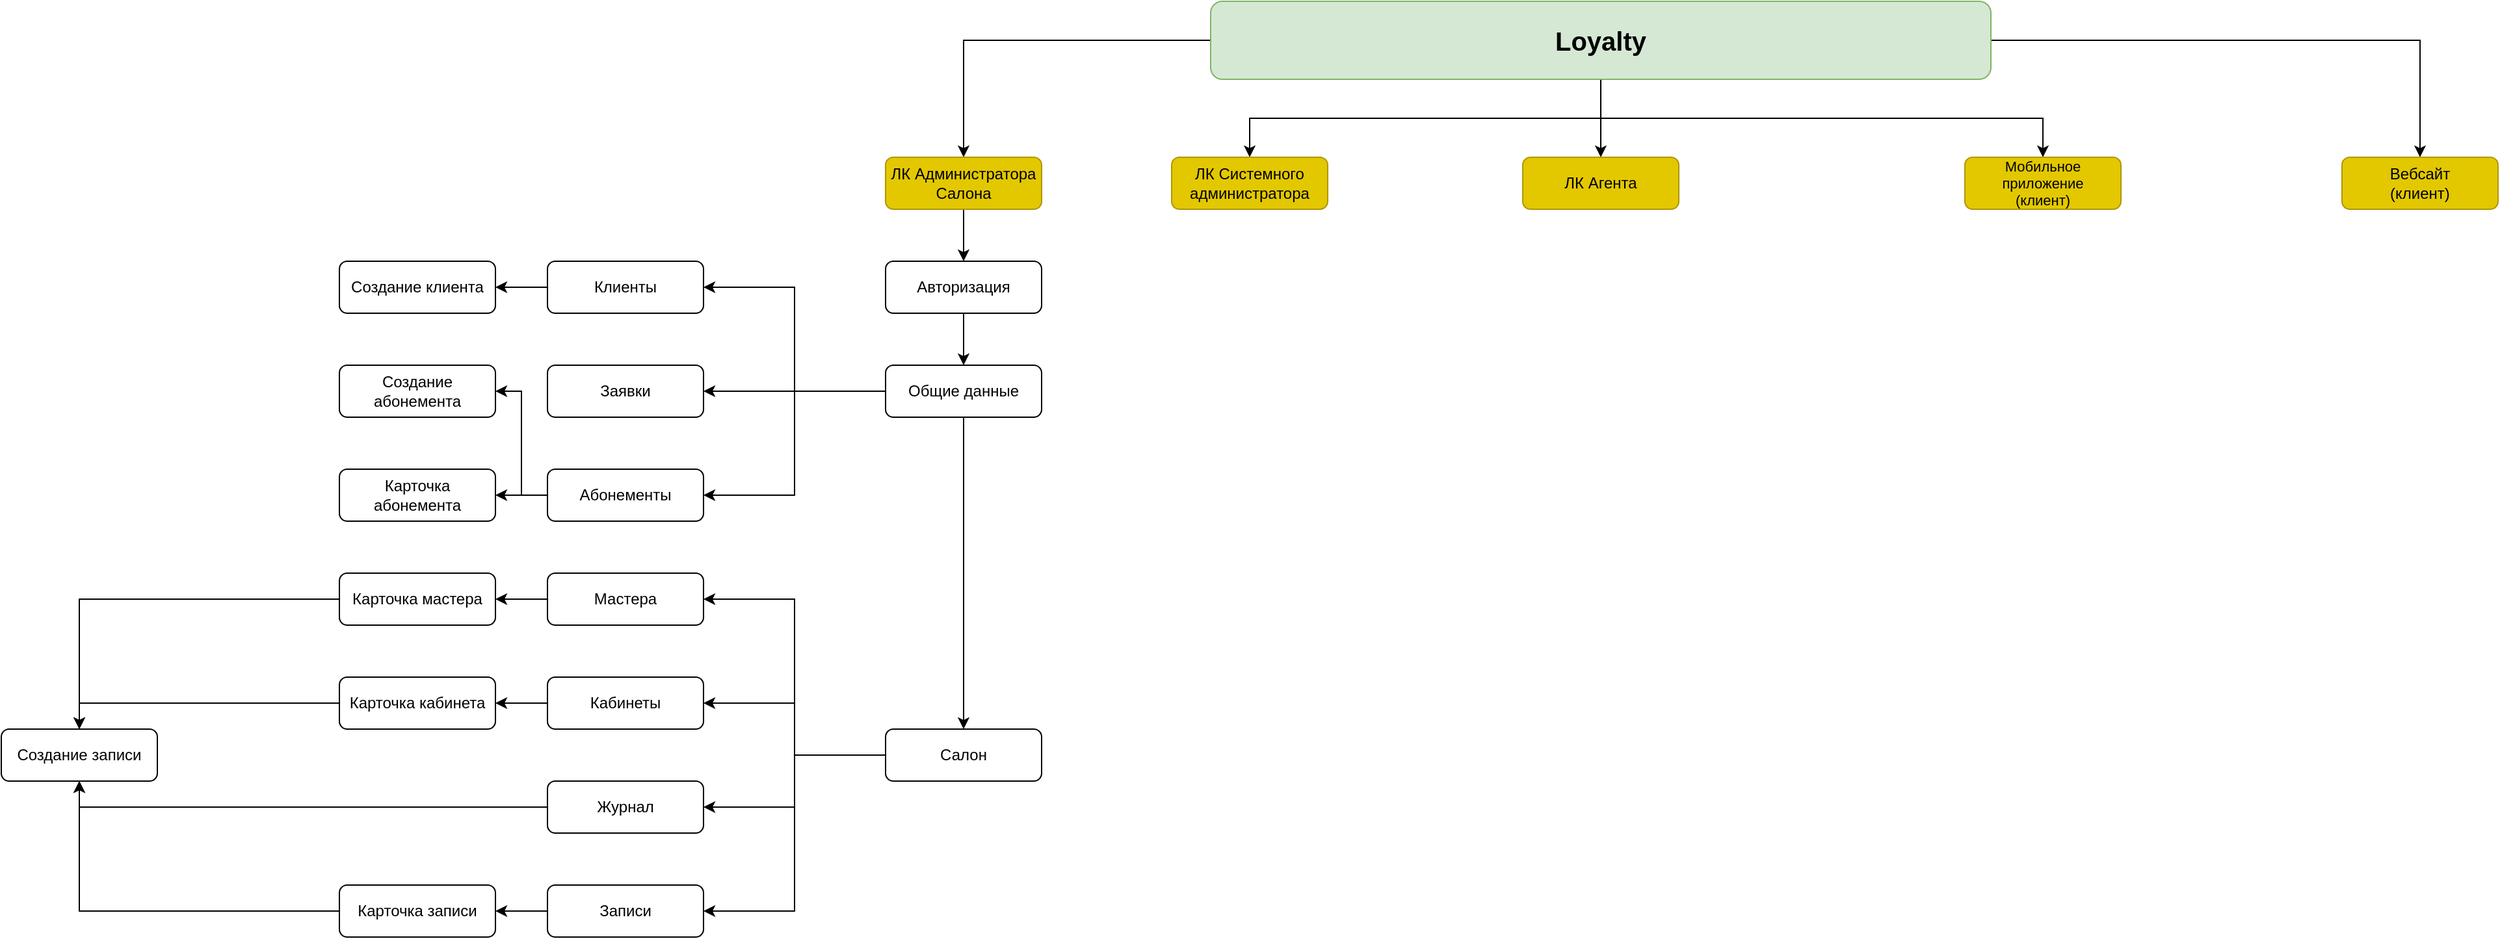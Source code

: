 <mxfile version="24.4.4" type="github">
  <diagram name="Page-1" id="3LspEZ6UrVPtPHhB3D5p">
    <mxGraphModel dx="3290" dy="868" grid="1" gridSize="10" guides="1" tooltips="1" connect="1" arrows="1" fold="1" page="1" pageScale="1" pageWidth="850" pageHeight="1100" math="0" shadow="0">
      <root>
        <mxCell id="0" />
        <mxCell id="1" parent="0" />
        <mxCell id="3AA2hyl5XIKiU2v8SSu--7" style="edgeStyle=orthogonalEdgeStyle;rounded=0;orthogonalLoop=1;jettySize=auto;html=1;" parent="1" source="3AA2hyl5XIKiU2v8SSu--1" target="3AA2hyl5XIKiU2v8SSu--2" edge="1">
          <mxGeometry relative="1" as="geometry" />
        </mxCell>
        <mxCell id="3AA2hyl5XIKiU2v8SSu--8" style="edgeStyle=orthogonalEdgeStyle;rounded=0;orthogonalLoop=1;jettySize=auto;html=1;" parent="1" source="3AA2hyl5XIKiU2v8SSu--1" target="3AA2hyl5XIKiU2v8SSu--3" edge="1">
          <mxGeometry relative="1" as="geometry" />
        </mxCell>
        <mxCell id="3AA2hyl5XIKiU2v8SSu--9" style="edgeStyle=orthogonalEdgeStyle;rounded=0;orthogonalLoop=1;jettySize=auto;html=1;entryX=0.5;entryY=0;entryDx=0;entryDy=0;" parent="1" source="3AA2hyl5XIKiU2v8SSu--1" target="3AA2hyl5XIKiU2v8SSu--4" edge="1">
          <mxGeometry relative="1" as="geometry" />
        </mxCell>
        <mxCell id="3AA2hyl5XIKiU2v8SSu--10" style="edgeStyle=orthogonalEdgeStyle;rounded=0;orthogonalLoop=1;jettySize=auto;html=1;" parent="1" source="3AA2hyl5XIKiU2v8SSu--1" target="3AA2hyl5XIKiU2v8SSu--5" edge="1">
          <mxGeometry relative="1" as="geometry" />
        </mxCell>
        <mxCell id="3AA2hyl5XIKiU2v8SSu--11" style="edgeStyle=orthogonalEdgeStyle;rounded=0;orthogonalLoop=1;jettySize=auto;html=1;" parent="1" source="3AA2hyl5XIKiU2v8SSu--1" target="3AA2hyl5XIKiU2v8SSu--6" edge="1">
          <mxGeometry relative="1" as="geometry" />
        </mxCell>
        <mxCell id="3AA2hyl5XIKiU2v8SSu--1" value="Loyalty" style="rounded=1;whiteSpace=wrap;html=1;fontSize=20;fontStyle=1;fillColor=#d5e8d4;strokeColor=#82b366;" parent="1" vertex="1">
          <mxGeometry x="270" y="40" width="600" height="60" as="geometry" />
        </mxCell>
        <mxCell id="3AA2hyl5XIKiU2v8SSu--13" value="" style="edgeStyle=orthogonalEdgeStyle;rounded=0;orthogonalLoop=1;jettySize=auto;html=1;" parent="1" source="3AA2hyl5XIKiU2v8SSu--2" target="3AA2hyl5XIKiU2v8SSu--12" edge="1">
          <mxGeometry relative="1" as="geometry" />
        </mxCell>
        <mxCell id="3AA2hyl5XIKiU2v8SSu--2" value="ЛК Администратора Салона" style="rounded=1;whiteSpace=wrap;html=1;fillColor=#e3c800;fontColor=#000000;strokeColor=#B09500;" parent="1" vertex="1">
          <mxGeometry x="20" y="160" width="120" height="40" as="geometry" />
        </mxCell>
        <mxCell id="3AA2hyl5XIKiU2v8SSu--3" value="ЛК Системного администратора" style="rounded=1;whiteSpace=wrap;html=1;fillColor=#e3c800;fontColor=#000000;strokeColor=#B09500;" parent="1" vertex="1">
          <mxGeometry x="240" y="160" width="120" height="40" as="geometry" />
        </mxCell>
        <mxCell id="3AA2hyl5XIKiU2v8SSu--4" value="ЛК Агента" style="rounded=1;whiteSpace=wrap;html=1;fillColor=#e3c800;fontColor=#000000;strokeColor=#B09500;" parent="1" vertex="1">
          <mxGeometry x="510" y="160" width="120" height="40" as="geometry" />
        </mxCell>
        <mxCell id="3AA2hyl5XIKiU2v8SSu--5" value="Мобильное приложение&lt;div style=&quot;font-size: 11px;&quot;&gt;(клиент)&lt;/div&gt;" style="rounded=1;whiteSpace=wrap;html=1;fontSize=11;fillColor=#e3c800;fontColor=#000000;strokeColor=#B09500;" parent="1" vertex="1">
          <mxGeometry x="850" y="160" width="120" height="40" as="geometry" />
        </mxCell>
        <mxCell id="3AA2hyl5XIKiU2v8SSu--6" value="Вебсайт&lt;div&gt;(клиент)&lt;/div&gt;" style="rounded=1;whiteSpace=wrap;html=1;fillColor=#e3c800;fontColor=#000000;strokeColor=#B09500;" parent="1" vertex="1">
          <mxGeometry x="1140" y="160" width="120" height="40" as="geometry" />
        </mxCell>
        <mxCell id="3AA2hyl5XIKiU2v8SSu--15" value="" style="edgeStyle=orthogonalEdgeStyle;rounded=0;orthogonalLoop=1;jettySize=auto;html=1;" parent="1" source="3AA2hyl5XIKiU2v8SSu--12" target="3AA2hyl5XIKiU2v8SSu--14" edge="1">
          <mxGeometry relative="1" as="geometry" />
        </mxCell>
        <mxCell id="3AA2hyl5XIKiU2v8SSu--12" value="Авторизация" style="whiteSpace=wrap;html=1;rounded=1;" parent="1" vertex="1">
          <mxGeometry x="20" y="240" width="120" height="40" as="geometry" />
        </mxCell>
        <mxCell id="3AA2hyl5XIKiU2v8SSu--17" value="" style="edgeStyle=orthogonalEdgeStyle;rounded=0;orthogonalLoop=1;jettySize=auto;html=1;" parent="1" source="3AA2hyl5XIKiU2v8SSu--14" target="3AA2hyl5XIKiU2v8SSu--16" edge="1">
          <mxGeometry relative="1" as="geometry" />
        </mxCell>
        <mxCell id="3AA2hyl5XIKiU2v8SSu--24" style="edgeStyle=orthogonalEdgeStyle;rounded=0;orthogonalLoop=1;jettySize=auto;html=1;entryX=1;entryY=0.5;entryDx=0;entryDy=0;" parent="1" source="3AA2hyl5XIKiU2v8SSu--14" target="3AA2hyl5XIKiU2v8SSu--18" edge="1">
          <mxGeometry relative="1" as="geometry" />
        </mxCell>
        <mxCell id="3AA2hyl5XIKiU2v8SSu--25" style="edgeStyle=orthogonalEdgeStyle;rounded=0;orthogonalLoop=1;jettySize=auto;html=1;entryX=1;entryY=0.5;entryDx=0;entryDy=0;" parent="1" source="3AA2hyl5XIKiU2v8SSu--14" target="3AA2hyl5XIKiU2v8SSu--19" edge="1">
          <mxGeometry relative="1" as="geometry" />
        </mxCell>
        <mxCell id="3AA2hyl5XIKiU2v8SSu--27" style="edgeStyle=orthogonalEdgeStyle;rounded=0;orthogonalLoop=1;jettySize=auto;html=1;entryX=0.5;entryY=0;entryDx=0;entryDy=0;" parent="1" source="3AA2hyl5XIKiU2v8SSu--14" target="3AA2hyl5XIKiU2v8SSu--26" edge="1">
          <mxGeometry relative="1" as="geometry" />
        </mxCell>
        <mxCell id="3AA2hyl5XIKiU2v8SSu--14" value="Общие данные" style="whiteSpace=wrap;html=1;rounded=1;" parent="1" vertex="1">
          <mxGeometry x="20" y="320" width="120" height="40" as="geometry" />
        </mxCell>
        <mxCell id="3AA2hyl5XIKiU2v8SSu--16" value="Заявки" style="whiteSpace=wrap;html=1;rounded=1;" parent="1" vertex="1">
          <mxGeometry x="-240" y="320" width="120" height="40" as="geometry" />
        </mxCell>
        <mxCell id="3AA2hyl5XIKiU2v8SSu--22" value="" style="edgeStyle=orthogonalEdgeStyle;rounded=0;orthogonalLoop=1;jettySize=auto;html=1;" parent="1" source="3AA2hyl5XIKiU2v8SSu--18" target="3AA2hyl5XIKiU2v8SSu--21" edge="1">
          <mxGeometry relative="1" as="geometry" />
        </mxCell>
        <mxCell id="3AA2hyl5XIKiU2v8SSu--18" value="Клиенты" style="whiteSpace=wrap;html=1;rounded=1;" parent="1" vertex="1">
          <mxGeometry x="-240" y="240" width="120" height="40" as="geometry" />
        </mxCell>
        <mxCell id="JmcJDeHRHN8Dn5dJAAGy-16" style="edgeStyle=orthogonalEdgeStyle;rounded=0;orthogonalLoop=1;jettySize=auto;html=1;entryX=1;entryY=0.5;entryDx=0;entryDy=0;" edge="1" parent="1" source="3AA2hyl5XIKiU2v8SSu--19" target="JmcJDeHRHN8Dn5dJAAGy-15">
          <mxGeometry relative="1" as="geometry" />
        </mxCell>
        <mxCell id="JmcJDeHRHN8Dn5dJAAGy-17" style="edgeStyle=orthogonalEdgeStyle;rounded=0;orthogonalLoop=1;jettySize=auto;html=1;entryX=1;entryY=0.5;entryDx=0;entryDy=0;" edge="1" parent="1" source="3AA2hyl5XIKiU2v8SSu--19" target="3AA2hyl5XIKiU2v8SSu--20">
          <mxGeometry relative="1" as="geometry" />
        </mxCell>
        <mxCell id="3AA2hyl5XIKiU2v8SSu--19" value="Абонементы" style="whiteSpace=wrap;html=1;rounded=1;" parent="1" vertex="1">
          <mxGeometry x="-240" y="400" width="120" height="40" as="geometry" />
        </mxCell>
        <mxCell id="3AA2hyl5XIKiU2v8SSu--20" value="Создание абонемента" style="whiteSpace=wrap;html=1;rounded=1;" parent="1" vertex="1">
          <mxGeometry x="-400" y="320" width="120" height="40" as="geometry" />
        </mxCell>
        <mxCell id="3AA2hyl5XIKiU2v8SSu--21" value="Создание клиента" style="whiteSpace=wrap;html=1;rounded=1;" parent="1" vertex="1">
          <mxGeometry x="-400" y="240" width="120" height="40" as="geometry" />
        </mxCell>
        <mxCell id="3AA2hyl5XIKiU2v8SSu--32" style="edgeStyle=orthogonalEdgeStyle;rounded=0;orthogonalLoop=1;jettySize=auto;html=1;entryX=1;entryY=0.5;entryDx=0;entryDy=0;" parent="1" source="3AA2hyl5XIKiU2v8SSu--26" target="3AA2hyl5XIKiU2v8SSu--28" edge="1">
          <mxGeometry relative="1" as="geometry" />
        </mxCell>
        <mxCell id="3AA2hyl5XIKiU2v8SSu--33" style="edgeStyle=orthogonalEdgeStyle;rounded=0;orthogonalLoop=1;jettySize=auto;html=1;entryX=1;entryY=0.5;entryDx=0;entryDy=0;" parent="1" source="3AA2hyl5XIKiU2v8SSu--26" target="3AA2hyl5XIKiU2v8SSu--29" edge="1">
          <mxGeometry relative="1" as="geometry" />
        </mxCell>
        <mxCell id="3AA2hyl5XIKiU2v8SSu--34" style="edgeStyle=orthogonalEdgeStyle;rounded=0;orthogonalLoop=1;jettySize=auto;html=1;entryX=1;entryY=0.5;entryDx=0;entryDy=0;" parent="1" source="3AA2hyl5XIKiU2v8SSu--26" target="3AA2hyl5XIKiU2v8SSu--30" edge="1">
          <mxGeometry relative="1" as="geometry" />
        </mxCell>
        <mxCell id="3AA2hyl5XIKiU2v8SSu--35" style="edgeStyle=orthogonalEdgeStyle;rounded=0;orthogonalLoop=1;jettySize=auto;html=1;entryX=1;entryY=0.5;entryDx=0;entryDy=0;" parent="1" source="3AA2hyl5XIKiU2v8SSu--26" target="3AA2hyl5XIKiU2v8SSu--31" edge="1">
          <mxGeometry relative="1" as="geometry" />
        </mxCell>
        <mxCell id="3AA2hyl5XIKiU2v8SSu--26" value="Салон" style="whiteSpace=wrap;html=1;rounded=1;" parent="1" vertex="1">
          <mxGeometry x="20" y="600" width="120" height="40" as="geometry" />
        </mxCell>
        <mxCell id="JmcJDeHRHN8Dn5dJAAGy-5" value="" style="edgeStyle=orthogonalEdgeStyle;rounded=0;orthogonalLoop=1;jettySize=auto;html=1;" edge="1" parent="1" source="3AA2hyl5XIKiU2v8SSu--28" target="JmcJDeHRHN8Dn5dJAAGy-4">
          <mxGeometry relative="1" as="geometry" />
        </mxCell>
        <mxCell id="3AA2hyl5XIKiU2v8SSu--28" value="Мастера" style="whiteSpace=wrap;html=1;rounded=1;" parent="1" vertex="1">
          <mxGeometry x="-240" y="480" width="120" height="40" as="geometry" />
        </mxCell>
        <mxCell id="JmcJDeHRHN8Dn5dJAAGy-8" value="" style="edgeStyle=orthogonalEdgeStyle;rounded=0;orthogonalLoop=1;jettySize=auto;html=1;" edge="1" parent="1" source="3AA2hyl5XIKiU2v8SSu--29" target="JmcJDeHRHN8Dn5dJAAGy-7">
          <mxGeometry relative="1" as="geometry" />
        </mxCell>
        <mxCell id="3AA2hyl5XIKiU2v8SSu--29" value="Кабинеты" style="whiteSpace=wrap;html=1;rounded=1;" parent="1" vertex="1">
          <mxGeometry x="-240" y="560" width="120" height="40" as="geometry" />
        </mxCell>
        <mxCell id="JmcJDeHRHN8Dn5dJAAGy-11" style="edgeStyle=orthogonalEdgeStyle;rounded=0;orthogonalLoop=1;jettySize=auto;html=1;entryX=0.5;entryY=1;entryDx=0;entryDy=0;" edge="1" parent="1" source="3AA2hyl5XIKiU2v8SSu--30" target="JmcJDeHRHN8Dn5dJAAGy-6">
          <mxGeometry relative="1" as="geometry" />
        </mxCell>
        <mxCell id="3AA2hyl5XIKiU2v8SSu--30" value="Журнал" style="whiteSpace=wrap;html=1;rounded=1;" parent="1" vertex="1">
          <mxGeometry x="-240" y="640" width="120" height="40" as="geometry" />
        </mxCell>
        <mxCell id="JmcJDeHRHN8Dn5dJAAGy-10" value="" style="edgeStyle=orthogonalEdgeStyle;rounded=0;orthogonalLoop=1;jettySize=auto;html=1;" edge="1" parent="1" source="3AA2hyl5XIKiU2v8SSu--31" target="JmcJDeHRHN8Dn5dJAAGy-9">
          <mxGeometry relative="1" as="geometry" />
        </mxCell>
        <mxCell id="3AA2hyl5XIKiU2v8SSu--31" value="Записи" style="whiteSpace=wrap;html=1;rounded=1;" parent="1" vertex="1">
          <mxGeometry x="-240" y="720" width="120" height="40" as="geometry" />
        </mxCell>
        <mxCell id="JmcJDeHRHN8Dn5dJAAGy-12" style="edgeStyle=orthogonalEdgeStyle;rounded=0;orthogonalLoop=1;jettySize=auto;html=1;entryX=0.5;entryY=0;entryDx=0;entryDy=0;" edge="1" parent="1" source="JmcJDeHRHN8Dn5dJAAGy-4" target="JmcJDeHRHN8Dn5dJAAGy-6">
          <mxGeometry relative="1" as="geometry" />
        </mxCell>
        <mxCell id="JmcJDeHRHN8Dn5dJAAGy-4" value="Карточка мастера" style="whiteSpace=wrap;html=1;rounded=1;" vertex="1" parent="1">
          <mxGeometry x="-400" y="480" width="120" height="40" as="geometry" />
        </mxCell>
        <mxCell id="JmcJDeHRHN8Dn5dJAAGy-6" value="Создание записи" style="whiteSpace=wrap;html=1;rounded=1;" vertex="1" parent="1">
          <mxGeometry x="-660" y="600" width="120" height="40" as="geometry" />
        </mxCell>
        <mxCell id="JmcJDeHRHN8Dn5dJAAGy-13" style="edgeStyle=orthogonalEdgeStyle;rounded=0;orthogonalLoop=1;jettySize=auto;html=1;entryX=0.5;entryY=0;entryDx=0;entryDy=0;" edge="1" parent="1" source="JmcJDeHRHN8Dn5dJAAGy-7" target="JmcJDeHRHN8Dn5dJAAGy-6">
          <mxGeometry relative="1" as="geometry" />
        </mxCell>
        <mxCell id="JmcJDeHRHN8Dn5dJAAGy-7" value="Карточка кабинета" style="whiteSpace=wrap;html=1;rounded=1;" vertex="1" parent="1">
          <mxGeometry x="-400" y="560" width="120" height="40" as="geometry" />
        </mxCell>
        <mxCell id="JmcJDeHRHN8Dn5dJAAGy-14" style="edgeStyle=orthogonalEdgeStyle;rounded=0;orthogonalLoop=1;jettySize=auto;html=1;entryX=0.5;entryY=1;entryDx=0;entryDy=0;" edge="1" parent="1" source="JmcJDeHRHN8Dn5dJAAGy-9" target="JmcJDeHRHN8Dn5dJAAGy-6">
          <mxGeometry relative="1" as="geometry" />
        </mxCell>
        <mxCell id="JmcJDeHRHN8Dn5dJAAGy-9" value="Карточка записи" style="whiteSpace=wrap;html=1;rounded=1;" vertex="1" parent="1">
          <mxGeometry x="-400" y="720" width="120" height="40" as="geometry" />
        </mxCell>
        <mxCell id="JmcJDeHRHN8Dn5dJAAGy-15" value="Карточка абонемента" style="whiteSpace=wrap;html=1;rounded=1;" vertex="1" parent="1">
          <mxGeometry x="-400" y="400" width="120" height="40" as="geometry" />
        </mxCell>
      </root>
    </mxGraphModel>
  </diagram>
</mxfile>
